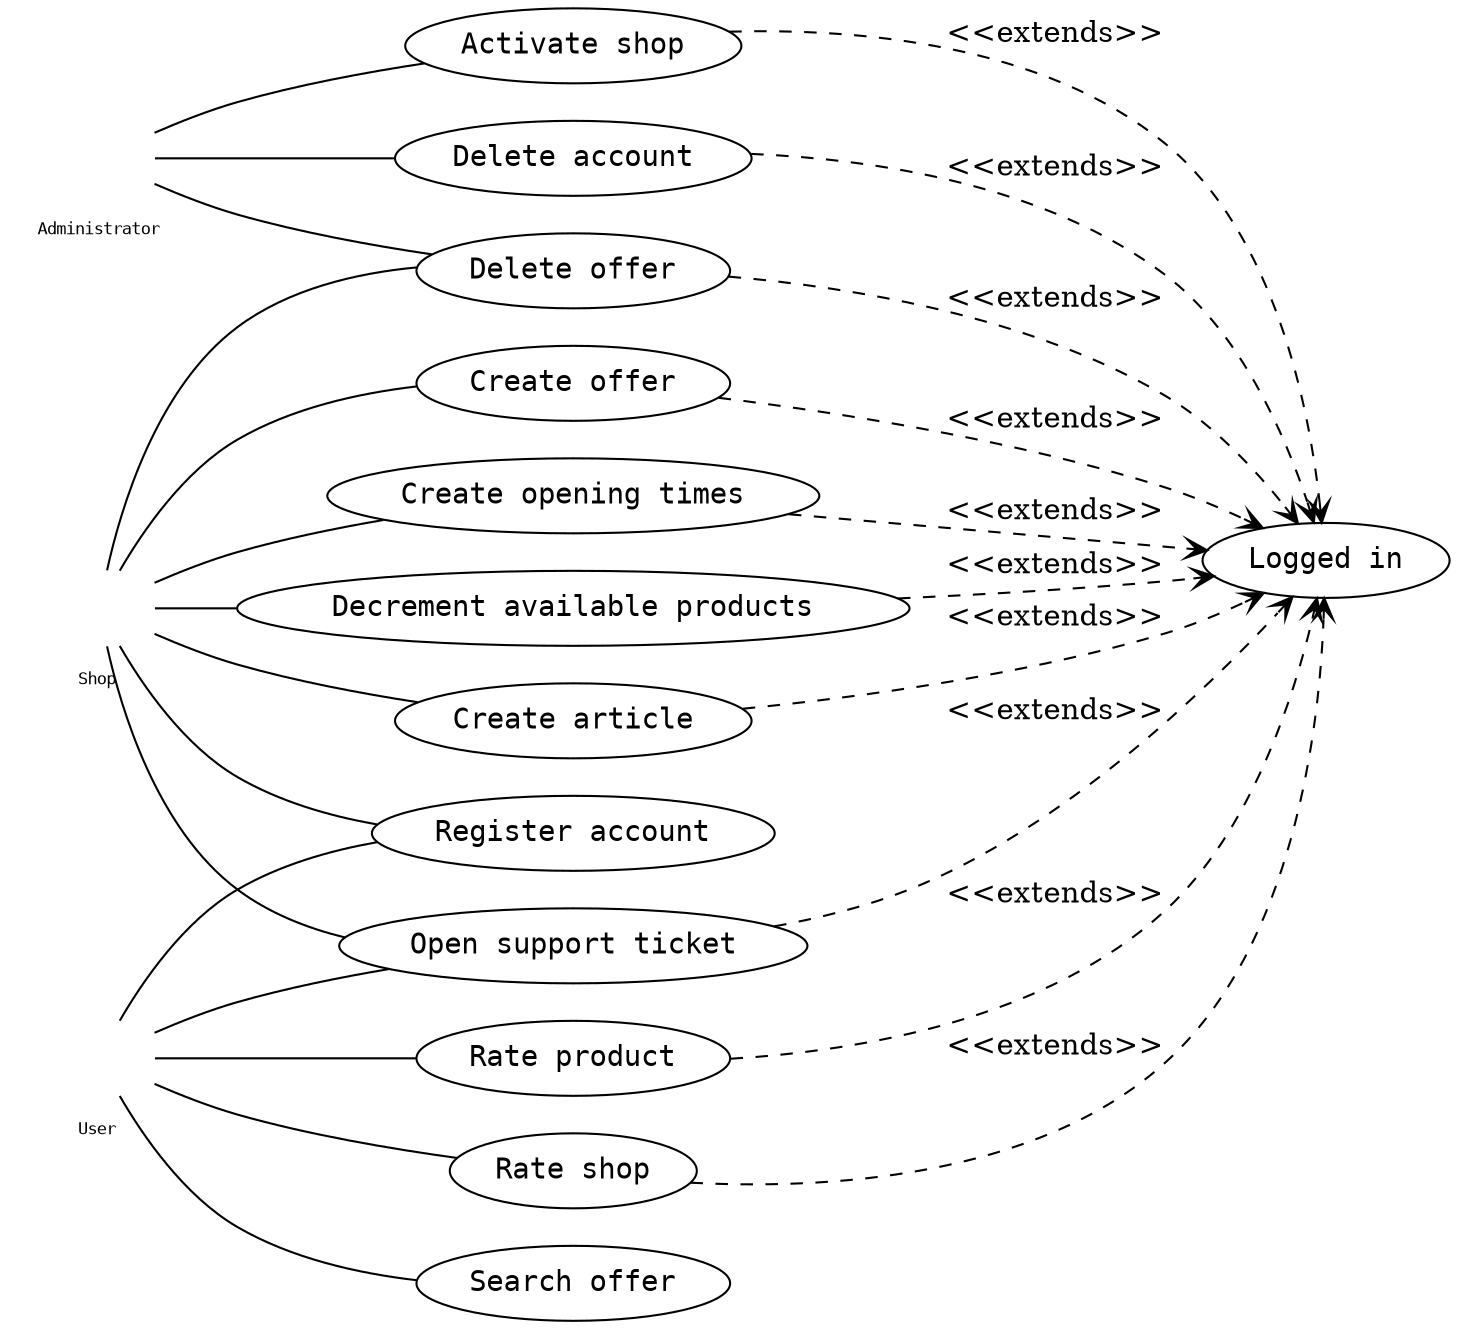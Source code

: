 digraph G {
	rankdir = "LR";
	labelloc="b";
	peripheries=0;

	/* graph [ splines=ortho ] */

	fontname = "Inconsolata";
	fontsize = 8;

	node [
		shape = "plaintext";
		fontname = "Inconsolata"
	];

	subgraph clusterUser {label="User"; User};
	User [ shapefile="./assets/stick.png"; peripheries=0; label="" ];

	subgraph clusterAdmin {label="Administrator"; Administrator};
	Administrator [ shapefile="./assets/stick.png"; peripheries=0; label="" ];

	subgraph clusterShop {label="Shop"; Shop};
	Shop [ shapefile="./assets/stick.png"; peripheries=0; label="" ];

	node [
		shape = "ellipse";
		style = "solid"
	];

	ActivateShop [ label = "Activate shop" ];
	CreateArticle [ label = "Create article" ];
	CreateOffer [ label = "Create offer" ];
	CreateOpeningTimes [ label = "Create opening times" ];
	DecrementAvailable [ label = "Decrement available products" ];
	DeleteAccount [ label = "Delete account" ];
	DeleteOffer [ label = "Delete offer" ];
	Login [ label = "Logged in" ]
	OpenTicket [ label = "Open support ticket" ];
	RateProduct [ label = "Rate product" ];
	RateShop [ label = "Rate shop" ];
	Register [ label = "Register account" ];
	Search [ label = "Search offer" ];

	edge [
		arrowhead="none"
	];

	User -> OpenTicket;
	User -> RateProduct;
	User -> RateShop;
	User -> Register;
	User -> Search;

	Administrator -> ActivateShop;
	Administrator -> DeleteAccount;
	Administrator -> DeleteOffer;

	Shop -> CreateArticle;
	Shop -> CreateOffer;
	Shop -> CreateOpeningTimes;
	Shop -> Register;
	Shop -> DecrementAvailable;
	Shop -> DeleteOffer;
	Shop -> OpenTicket;

	edge [ arrowhead="vee" label="<<extends>>" style="dashed" ];

	ActivateShop -> Login;
	CreateArticle -> Login;
	CreateOffer -> Login;
	CreateOpeningTimes -> Login;
	DecrementAvailable -> Login;
	DeleteAccount -> Login;
	DeleteOffer -> Login;
	OpenTicket -> Login;
	RateProduct -> Login;
	RateShop -> Login;

}
